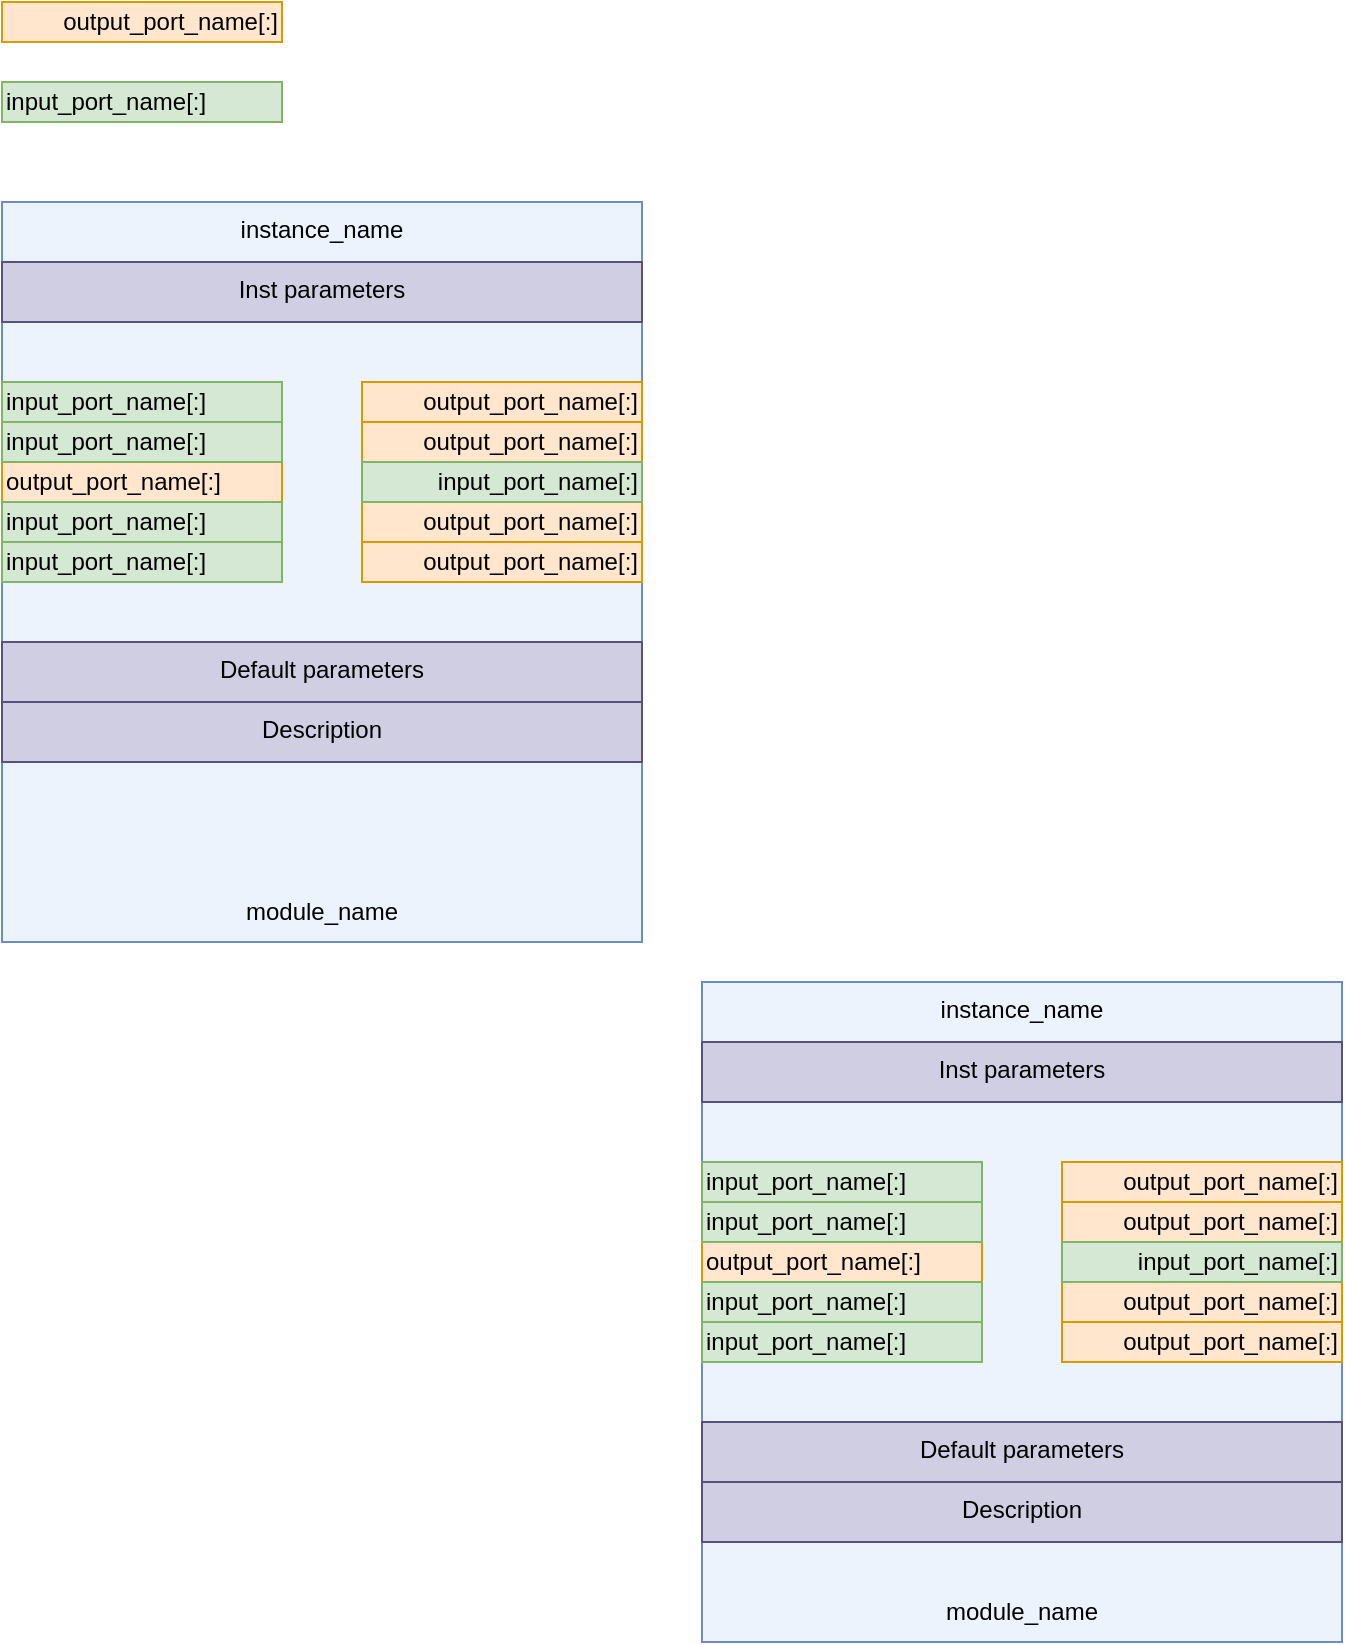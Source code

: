 <mxfile compressed="false" version="22.0.4" type="device">
  <diagram name="Страница 1" id="cDfVxlt06CHDyagW7cMz">
    <mxGraphModel dx="1478" dy="1289" grid="1" gridSize="10" guides="1" tooltips="1" connect="1" arrows="1" fold="1" page="1" pageScale="1" pageWidth="827" pageHeight="1169" background="none" math="0" shadow="0">
      <root>
        <mxCell id="0" />
        <mxCell id="1" parent="0" />
        <object label="output_port_name[:]" type="port" port_direction="output" id="ZTpG6pB8Kpx987alVWfE-1">
          <mxCell style="rounded=0;whiteSpace=wrap;html=1;align=right;fillColor=#ffe6cc;strokeColor=#d79b00;noLabel=0;snapToPoint=1;autosize=0;points=[[1,0.5,0,0,0]];" parent="1" vertex="1">
            <mxGeometry x="840" y="60" width="140" height="20" as="geometry" />
          </mxCell>
        </object>
        <object label="input_port_name[:]" type="port" port_direction="input" id="ZTpG6pB8Kpx987alVWfE-3">
          <mxCell style="rounded=0;whiteSpace=wrap;html=1;align=left;fillColor=#d5e8d4;strokeColor=#82b366;points=[[0,0.5,0,0,0]];" parent="1" vertex="1">
            <mxGeometry x="840" y="100" width="140" height="20" as="geometry" />
          </mxCell>
        </object>
        <object label="instance_name" type="instance" id="ZTpG6pB8Kpx987alVWfE-4">
          <mxCell style="rounded=0;whiteSpace=wrap;html=1;container=1;labelPosition=center;verticalLabelPosition=middle;align=center;verticalAlign=top;recursiveResize=0;allowArrows=1;connectable=0;autosize=0;movable=1;movableLabel=0;resizable=1;snapToPoint=0;enumerate=0;fixDash=1;fillColor=#dae8fc;strokeColor=#6c8ebf;fillOpacity=50;" parent="1" vertex="1">
            <mxGeometry x="840" y="160" width="320" height="370" as="geometry">
              <mxRectangle x="380" y="30" width="320" height="40" as="alternateBounds" />
            </mxGeometry>
          </mxCell>
        </object>
        <object label="module_name" type="module_name" id="ZTpG6pB8Kpx987alVWfE-5">
          <mxCell style="text;html=1;strokeColor=none;fillColor=none;align=center;verticalAlign=middle;whiteSpace=wrap;rounded=0;snapToPoint=1;" parent="ZTpG6pB8Kpx987alVWfE-4" vertex="1">
            <mxGeometry y="340" width="320" height="30" as="geometry" />
          </mxCell>
        </object>
        <object label="output_port_name[:]" type="port" port_direction="output" id="ZTpG6pB8Kpx987alVWfE-6">
          <mxCell style="rounded=0;whiteSpace=wrap;html=1;align=right;fillColor=#ffe6cc;strokeColor=#d79b00;noLabel=0;snapToPoint=1;autosize=0;points=[[1,0.5,0,0,0]];" parent="ZTpG6pB8Kpx987alVWfE-4" vertex="1">
            <mxGeometry x="180" y="90" width="140" height="20" as="geometry" />
          </mxCell>
        </object>
        <object label="output_port_name[:]" type="port" port_direction="output" id="ZTpG6pB8Kpx987alVWfE-7">
          <mxCell style="rounded=0;whiteSpace=wrap;html=1;align=right;fillColor=#ffe6cc;strokeColor=#d79b00;noLabel=0;snapToPoint=1;autosize=0;points=[[1,0.5,0,0,0]];" parent="ZTpG6pB8Kpx987alVWfE-4" vertex="1">
            <mxGeometry x="180" y="110" width="140" height="20" as="geometry" />
          </mxCell>
        </object>
        <object label="output_port_name[:]" type="port" port_direction="output" id="ZTpG6pB8Kpx987alVWfE-8">
          <mxCell style="rounded=0;whiteSpace=wrap;html=1;align=right;fillColor=#ffe6cc;strokeColor=#d79b00;noLabel=0;snapToPoint=1;autosize=0;points=[[1,0.5,0,0,0]];" parent="ZTpG6pB8Kpx987alVWfE-4" vertex="1">
            <mxGeometry x="180" y="150" width="140" height="20" as="geometry" />
          </mxCell>
        </object>
        <object label="output_port_name[:]" type="port" port_direction="output" id="ZTpG6pB8Kpx987alVWfE-9">
          <mxCell style="rounded=0;whiteSpace=wrap;html=1;align=right;fillColor=#ffe6cc;strokeColor=#d79b00;noLabel=0;snapToPoint=1;autosize=0;points=[[1,0.5,0,0,0]];" parent="ZTpG6pB8Kpx987alVWfE-4" vertex="1">
            <mxGeometry x="180" y="170" width="140" height="20" as="geometry" />
          </mxCell>
        </object>
        <object label="output_port_name[:]" type="port" port_direction="output" id="ZTpG6pB8Kpx987alVWfE-10">
          <mxCell style="rounded=0;whiteSpace=wrap;html=1;align=left;fillColor=#ffe6cc;strokeColor=#d79b00;noLabel=0;snapToPoint=1;autosize=0;points=[[1,0.5,0,0,0]];flipH=1;" parent="ZTpG6pB8Kpx987alVWfE-4" vertex="1">
            <mxGeometry y="130" width="140" height="20" as="geometry" />
          </mxCell>
        </object>
        <object label="input_port_name[:]" type="port" port_direction="input" id="ZTpG6pB8Kpx987alVWfE-11">
          <mxCell style="rounded=0;whiteSpace=wrap;html=1;align=left;fillColor=#d5e8d4;strokeColor=#82b366;points=[[0,0.5,0,0,0]];" parent="ZTpG6pB8Kpx987alVWfE-4" vertex="1">
            <mxGeometry y="90" width="140" height="20" as="geometry" />
          </mxCell>
        </object>
        <object label="input_port_name[:]" type="port" port_direction="input" id="ZTpG6pB8Kpx987alVWfE-12">
          <mxCell style="rounded=0;whiteSpace=wrap;html=1;align=left;fillColor=#d5e8d4;strokeColor=#82b366;points=[[0,0.5,0,0,0]];" parent="ZTpG6pB8Kpx987alVWfE-4" vertex="1">
            <mxGeometry y="110" width="140" height="20" as="geometry" />
          </mxCell>
        </object>
        <object label="input_port_name[:]" type="port" port_direction="input" id="ZTpG6pB8Kpx987alVWfE-13">
          <mxCell style="rounded=0;whiteSpace=wrap;html=1;align=left;fillColor=#d5e8d4;strokeColor=#82b366;points=[[0,0.5,0,0,0]];" parent="ZTpG6pB8Kpx987alVWfE-4" vertex="1">
            <mxGeometry y="150" width="140" height="20" as="geometry" />
          </mxCell>
        </object>
        <object label="input_port_name[:]" type="port" port_direction="input" id="ZTpG6pB8Kpx987alVWfE-14">
          <mxCell style="rounded=0;whiteSpace=wrap;html=1;align=left;fillColor=#d5e8d4;strokeColor=#82b366;points=[[0,0.5,0,0,0]];" parent="ZTpG6pB8Kpx987alVWfE-4" vertex="1">
            <mxGeometry y="170" width="140" height="20" as="geometry" />
          </mxCell>
        </object>
        <object label="input_port_name[:]" type="port" port_direction="input" id="ZTpG6pB8Kpx987alVWfE-15">
          <mxCell style="rounded=0;whiteSpace=wrap;html=1;align=right;fillColor=#d5e8d4;strokeColor=#82b366;points=[[0,0.5,0,0,0]];flipH=1;" parent="ZTpG6pB8Kpx987alVWfE-4" vertex="1">
            <mxGeometry x="180" y="130" width="140" height="20" as="geometry" />
          </mxCell>
        </object>
        <mxCell id="ZTpG6pB8Kpx987alVWfE-16" value="Inst parameters" style="rounded=0;whiteSpace=wrap;html=1;container=1;fillColor=#d0cee2;strokeColor=#56517e;verticalAlign=top;points=[];recursiveResize=0;connectable=0;" parent="ZTpG6pB8Kpx987alVWfE-4" vertex="1" collapsed="1">
          <mxGeometry y="30" width="320" height="30" as="geometry">
            <mxRectangle y="30" width="320" height="110" as="alternateBounds" />
          </mxGeometry>
        </mxCell>
        <object label=".C_DATA(45)" type="inst_parameters" id="ZTpG6pB8Kpx987alVWfE-17">
          <mxCell style="rounded=0;whiteSpace=wrap;html=1;align=left;verticalAlign=top;points=[];" parent="ZTpG6pB8Kpx987alVWfE-16" vertex="1">
            <mxGeometry y="25" width="320" height="85" as="geometry" />
          </mxCell>
        </object>
        <mxCell id="ZTpG6pB8Kpx987alVWfE-20" value="Description" style="rounded=0;whiteSpace=wrap;html=1;container=1;fillColor=#d0cee2;strokeColor=#56517e;verticalAlign=top;points=[];recursiveResize=0;connectable=0;" parent="ZTpG6pB8Kpx987alVWfE-4" vertex="1" collapsed="1">
          <mxGeometry y="250" width="320" height="30" as="geometry">
            <mxRectangle y="250" width="320" height="110" as="alternateBounds" />
          </mxGeometry>
        </mxCell>
        <object label="//&lt;br&gt;//Module description&lt;br&gt;//" type="description" id="ZTpG6pB8Kpx987alVWfE-21">
          <mxCell style="rounded=0;whiteSpace=wrap;html=1;align=left;verticalAlign=top;points=[];" parent="ZTpG6pB8Kpx987alVWfE-20" vertex="1">
            <mxGeometry y="25" width="320" height="85" as="geometry" />
          </mxCell>
        </object>
        <mxCell id="ZTpG6pB8Kpx987alVWfE-18" value="Default parameters" style="rounded=0;whiteSpace=wrap;html=1;container=1;fillColor=#d0cee2;strokeColor=#56517e;verticalAlign=top;points=[];recursiveResize=0;connectable=0;" parent="ZTpG6pB8Kpx987alVWfE-4" vertex="1" collapsed="1">
          <mxGeometry y="220" width="320" height="30" as="geometry">
            <mxRectangle y="220" width="320" height="150" as="alternateBounds" />
          </mxGeometry>
        </mxCell>
        <object label="C_PARAMETER = 1234,&lt;br&gt;C_SOMTHING = 5678" type="default_parameters" id="ZTpG6pB8Kpx987alVWfE-19">
          <mxCell style="rounded=0;whiteSpace=wrap;html=1;align=left;verticalAlign=top;points=[];" parent="ZTpG6pB8Kpx987alVWfE-18" vertex="1">
            <mxGeometry y="30" width="320" height="120" as="geometry" />
          </mxCell>
        </object>
        <object label="instance_name" type="instance" id="2CwnpSdwYZm0NLtYZ6lY-1">
          <mxCell style="rounded=0;whiteSpace=wrap;html=1;container=1;labelPosition=center;verticalLabelPosition=middle;align=center;verticalAlign=top;recursiveResize=0;allowArrows=1;connectable=0;autosize=0;movable=1;movableLabel=0;resizable=1;snapToPoint=0;enumerate=0;fixDash=1;fillColor=#dae8fc;strokeColor=#6c8ebf;fillOpacity=50;" vertex="1" parent="1">
            <mxGeometry x="1190" y="550" width="320" height="330" as="geometry">
              <mxRectangle x="380" y="30" width="320" height="40" as="alternateBounds" />
            </mxGeometry>
          </mxCell>
        </object>
        <object label="module_name" type="module_name" id="2CwnpSdwYZm0NLtYZ6lY-2">
          <mxCell style="text;html=1;strokeColor=none;fillColor=none;align=center;verticalAlign=middle;whiteSpace=wrap;rounded=0;snapToPoint=1;" vertex="1" parent="2CwnpSdwYZm0NLtYZ6lY-1">
            <mxGeometry y="300" width="320" height="30" as="geometry" />
          </mxCell>
        </object>
        <object label="output_port_name[:]" type="port" port_direction="output" id="2CwnpSdwYZm0NLtYZ6lY-3">
          <mxCell style="rounded=0;whiteSpace=wrap;html=1;align=right;fillColor=#ffe6cc;strokeColor=#d79b00;noLabel=0;snapToPoint=1;autosize=0;points=[[1,0.5,0,0,0]];" vertex="1" parent="2CwnpSdwYZm0NLtYZ6lY-1">
            <mxGeometry x="180" y="90" width="140" height="20" as="geometry" />
          </mxCell>
        </object>
        <object label="output_port_name[:]" type="port" port_direction="output" id="2CwnpSdwYZm0NLtYZ6lY-4">
          <mxCell style="rounded=0;whiteSpace=wrap;html=1;align=right;fillColor=#ffe6cc;strokeColor=#d79b00;noLabel=0;snapToPoint=1;autosize=0;points=[[1,0.5,0,0,0]];" vertex="1" parent="2CwnpSdwYZm0NLtYZ6lY-1">
            <mxGeometry x="180" y="110" width="140" height="20" as="geometry" />
          </mxCell>
        </object>
        <object label="output_port_name[:]" type="port" port_direction="output" id="2CwnpSdwYZm0NLtYZ6lY-5">
          <mxCell style="rounded=0;whiteSpace=wrap;html=1;align=right;fillColor=#ffe6cc;strokeColor=#d79b00;noLabel=0;snapToPoint=1;autosize=0;points=[[1,0.5,0,0,0]];" vertex="1" parent="2CwnpSdwYZm0NLtYZ6lY-1">
            <mxGeometry x="180" y="150" width="140" height="20" as="geometry" />
          </mxCell>
        </object>
        <object label="output_port_name[:]" type="port" port_direction="output" id="2CwnpSdwYZm0NLtYZ6lY-6">
          <mxCell style="rounded=0;whiteSpace=wrap;html=1;align=right;fillColor=#ffe6cc;strokeColor=#d79b00;noLabel=0;snapToPoint=1;autosize=0;points=[[1,0.5,0,0,0]];" vertex="1" parent="2CwnpSdwYZm0NLtYZ6lY-1">
            <mxGeometry x="180" y="170" width="140" height="20" as="geometry" />
          </mxCell>
        </object>
        <object label="output_port_name[:]" type="port" port_direction="output" id="2CwnpSdwYZm0NLtYZ6lY-7">
          <mxCell style="rounded=0;whiteSpace=wrap;html=1;align=left;fillColor=#ffe6cc;strokeColor=#d79b00;noLabel=0;snapToPoint=1;autosize=0;points=[[1,0.5,0,0,0]];flipH=1;" vertex="1" parent="2CwnpSdwYZm0NLtYZ6lY-1">
            <mxGeometry y="130" width="140" height="20" as="geometry" />
          </mxCell>
        </object>
        <object label="input_port_name[:]" type="port" port_direction="input" id="2CwnpSdwYZm0NLtYZ6lY-8">
          <mxCell style="rounded=0;whiteSpace=wrap;html=1;align=left;fillColor=#d5e8d4;strokeColor=#82b366;points=[[0,0.5,0,0,0]];" vertex="1" parent="2CwnpSdwYZm0NLtYZ6lY-1">
            <mxGeometry y="90" width="140" height="20" as="geometry" />
          </mxCell>
        </object>
        <object label="input_port_name[:]" type="port" port_direction="input" id="2CwnpSdwYZm0NLtYZ6lY-9">
          <mxCell style="rounded=0;whiteSpace=wrap;html=1;align=left;fillColor=#d5e8d4;strokeColor=#82b366;points=[[0,0.5,0,0,0]];" vertex="1" parent="2CwnpSdwYZm0NLtYZ6lY-1">
            <mxGeometry y="110" width="140" height="20" as="geometry" />
          </mxCell>
        </object>
        <object label="input_port_name[:]" type="port" port_direction="input" id="2CwnpSdwYZm0NLtYZ6lY-10">
          <mxCell style="rounded=0;whiteSpace=wrap;html=1;align=left;fillColor=#d5e8d4;strokeColor=#82b366;points=[[0,0.5,0,0,0]];" vertex="1" parent="2CwnpSdwYZm0NLtYZ6lY-1">
            <mxGeometry y="150" width="140" height="20" as="geometry" />
          </mxCell>
        </object>
        <object label="input_port_name[:]" type="port" port_direction="input" id="2CwnpSdwYZm0NLtYZ6lY-11">
          <mxCell style="rounded=0;whiteSpace=wrap;html=1;align=left;fillColor=#d5e8d4;strokeColor=#82b366;points=[[0,0.5,0,0,0]];" vertex="1" parent="2CwnpSdwYZm0NLtYZ6lY-1">
            <mxGeometry y="170" width="140" height="20" as="geometry" />
          </mxCell>
        </object>
        <object label="input_port_name[:]" type="port" port_direction="input" id="2CwnpSdwYZm0NLtYZ6lY-12">
          <mxCell style="rounded=0;whiteSpace=wrap;html=1;align=right;fillColor=#d5e8d4;strokeColor=#82b366;points=[[0,0.5,0,0,0]];flipH=1;" vertex="1" parent="2CwnpSdwYZm0NLtYZ6lY-1">
            <mxGeometry x="180" y="130" width="140" height="20" as="geometry" />
          </mxCell>
        </object>
        <mxCell id="2CwnpSdwYZm0NLtYZ6lY-13" value="Inst parameters" style="rounded=0;whiteSpace=wrap;html=1;container=1;fillColor=#d0cee2;strokeColor=#56517e;verticalAlign=top;points=[];recursiveResize=0;connectable=0;" vertex="1" collapsed="1" parent="2CwnpSdwYZm0NLtYZ6lY-1">
          <mxGeometry y="30" width="320" height="30" as="geometry">
            <mxRectangle y="30" width="320" height="110" as="alternateBounds" />
          </mxGeometry>
        </mxCell>
        <object label=".C_DATA(45)" type="inst_parameters" id="2CwnpSdwYZm0NLtYZ6lY-14">
          <mxCell style="rounded=0;whiteSpace=wrap;html=1;align=left;verticalAlign=top;points=[];" vertex="1" parent="2CwnpSdwYZm0NLtYZ6lY-13">
            <mxGeometry y="25" width="320" height="85" as="geometry" />
          </mxCell>
        </object>
        <mxCell id="2CwnpSdwYZm0NLtYZ6lY-15" value="Description" style="rounded=0;whiteSpace=wrap;html=1;container=1;fillColor=#d0cee2;strokeColor=#56517e;verticalAlign=top;points=[];recursiveResize=0;connectable=0;" vertex="1" collapsed="1" parent="2CwnpSdwYZm0NLtYZ6lY-1">
          <mxGeometry y="250" width="320" height="30" as="geometry">
            <mxRectangle y="250" width="320" height="110" as="alternateBounds" />
          </mxGeometry>
        </mxCell>
        <object label="//&lt;br&gt;//Module description&lt;br&gt;//" type="description" id="2CwnpSdwYZm0NLtYZ6lY-16">
          <mxCell style="rounded=0;whiteSpace=wrap;html=1;align=left;verticalAlign=top;points=[];" vertex="1" parent="2CwnpSdwYZm0NLtYZ6lY-15">
            <mxGeometry y="25" width="320" height="85" as="geometry" />
          </mxCell>
        </object>
        <mxCell id="2CwnpSdwYZm0NLtYZ6lY-17" value="Default parameters" style="rounded=0;whiteSpace=wrap;html=1;container=1;fillColor=#d0cee2;strokeColor=#56517e;verticalAlign=top;points=[];recursiveResize=0;connectable=0;" vertex="1" collapsed="1" parent="2CwnpSdwYZm0NLtYZ6lY-1">
          <mxGeometry y="220" width="320" height="30" as="geometry">
            <mxRectangle y="220" width="320" height="150" as="alternateBounds" />
          </mxGeometry>
        </mxCell>
        <object label="C_PARAMETER = 1234,&lt;br&gt;C_SOMTHING = 5678" type="default_parameters" id="2CwnpSdwYZm0NLtYZ6lY-18">
          <mxCell style="rounded=0;whiteSpace=wrap;html=1;align=left;verticalAlign=top;points=[];" vertex="1" parent="2CwnpSdwYZm0NLtYZ6lY-17">
            <mxGeometry y="30" width="320" height="120" as="geometry" />
          </mxCell>
        </object>
        <mxCell id="58_qd8n9TYcMwAib9eHu-82" value="Слой без названия" parent="0" />
        <mxCell id="58_qd8n9TYcMwAib9eHu-83" value="Слой без названия" parent="0" />
        <mxCell id="58_qd8n9TYcMwAib9eHu-84" value="Слой без названия" parent="0" />
        <mxCell id="58_qd8n9TYcMwAib9eHu-85" value="Слой без названия" parent="0" />
        <mxCell id="58_qd8n9TYcMwAib9eHu-86" value="Слой без названия" style="" parent="0" />
        <mxCell id="fBWDAxH1rtToILoiOFFS-22" value="Слой без названия" parent="0" />
      </root>
    </mxGraphModel>
  </diagram>
</mxfile>
